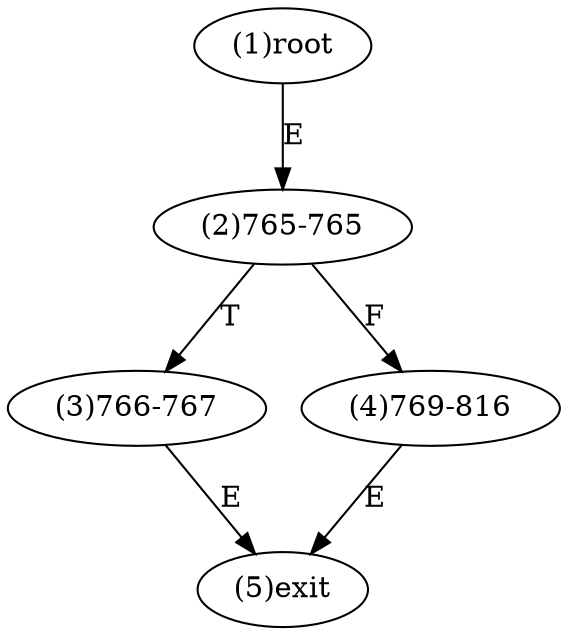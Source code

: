 digraph "" { 
1[ label="(1)root"];
2[ label="(2)765-765"];
3[ label="(3)766-767"];
4[ label="(4)769-816"];
5[ label="(5)exit"];
1->2[ label="E"];
2->4[ label="F"];
2->3[ label="T"];
3->5[ label="E"];
4->5[ label="E"];
}